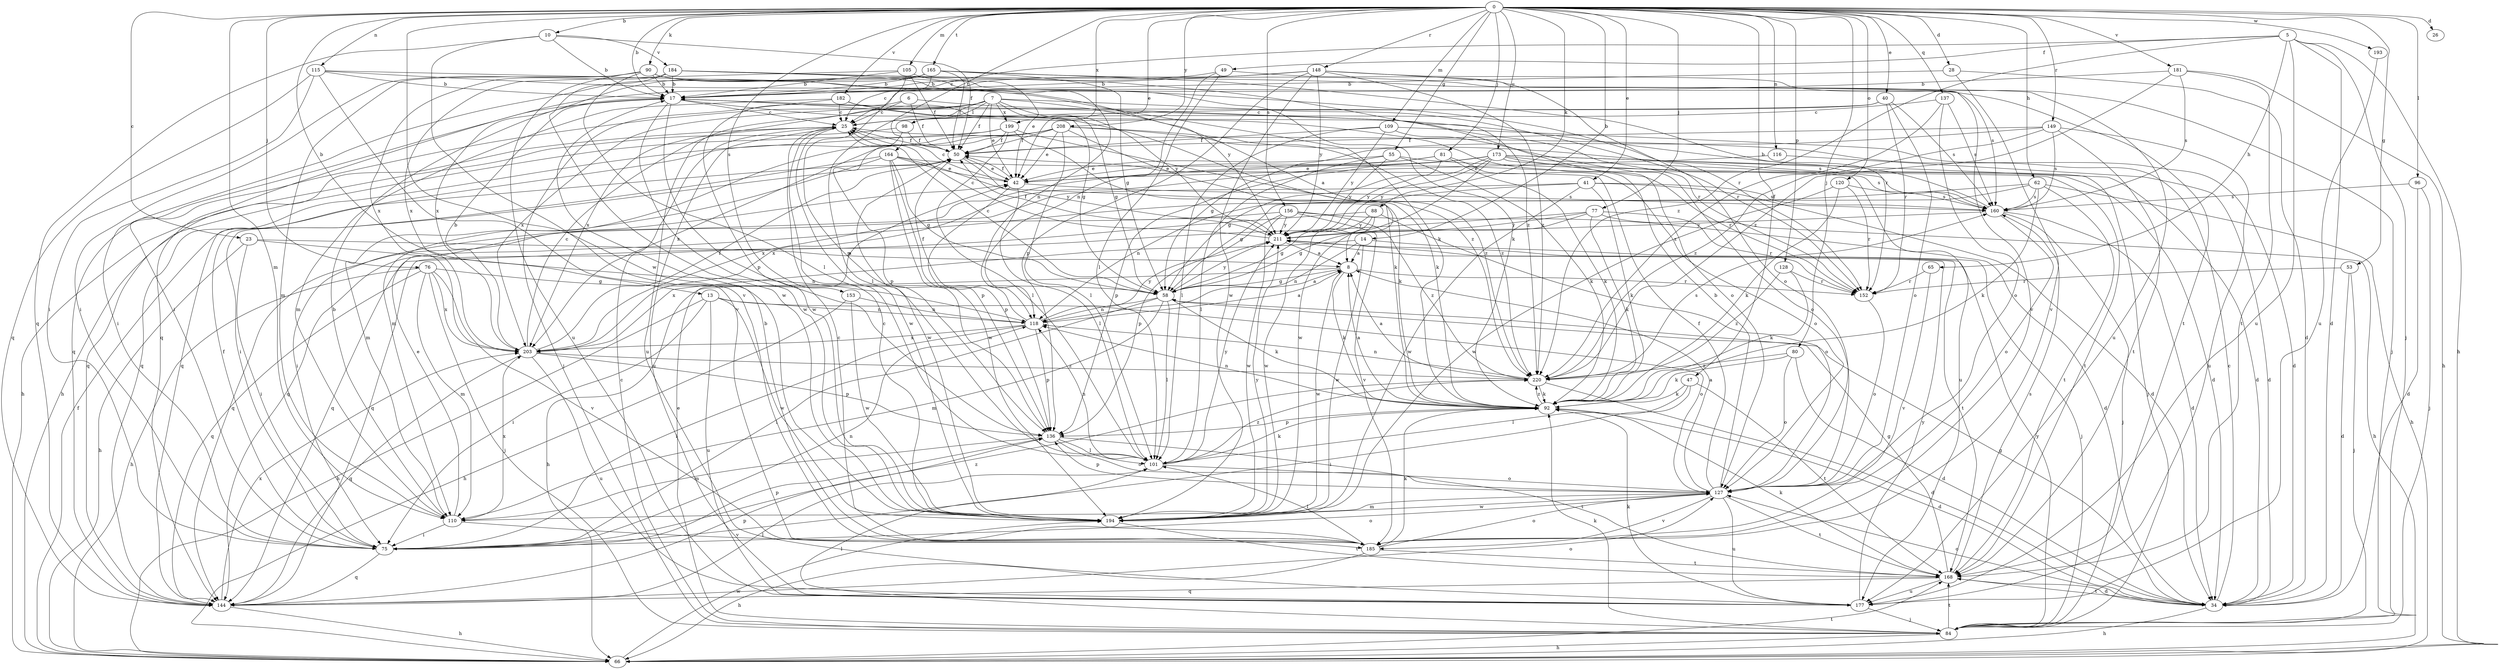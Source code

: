 strict digraph  {
0;
5;
6;
7;
8;
10;
13;
14;
17;
23;
25;
26;
28;
34;
40;
41;
42;
47;
49;
50;
53;
55;
58;
62;
65;
66;
75;
76;
77;
80;
81;
84;
88;
90;
92;
96;
98;
101;
105;
109;
110;
115;
116;
118;
120;
127;
128;
136;
137;
144;
148;
149;
152;
153;
156;
160;
164;
165;
168;
173;
177;
181;
182;
184;
185;
193;
194;
199;
203;
208;
211;
220;
0 -> 10  [label=b];
0 -> 13  [label=b];
0 -> 14  [label=b];
0 -> 17  [label=b];
0 -> 23  [label=c];
0 -> 26  [label=d];
0 -> 28  [label=d];
0 -> 40  [label=e];
0 -> 41  [label=e];
0 -> 42  [label=e];
0 -> 47  [label=f];
0 -> 53  [label=g];
0 -> 55  [label=g];
0 -> 62  [label=h];
0 -> 76  [label=j];
0 -> 77  [label=j];
0 -> 80  [label=j];
0 -> 81  [label=j];
0 -> 88  [label=k];
0 -> 90  [label=k];
0 -> 96  [label=l];
0 -> 105  [label=m];
0 -> 109  [label=m];
0 -> 110  [label=m];
0 -> 115  [label=n];
0 -> 116  [label=n];
0 -> 120  [label=o];
0 -> 128  [label=p];
0 -> 137  [label=q];
0 -> 148  [label=r];
0 -> 149  [label=r];
0 -> 153  [label=s];
0 -> 156  [label=s];
0 -> 164  [label=t];
0 -> 165  [label=t];
0 -> 173  [label=u];
0 -> 181  [label=v];
0 -> 182  [label=v];
0 -> 193  [label=w];
0 -> 194  [label=w];
0 -> 199  [label=x];
0 -> 208  [label=y];
5 -> 25  [label=c];
5 -> 34  [label=d];
5 -> 49  [label=f];
5 -> 65  [label=h];
5 -> 66  [label=h];
5 -> 84  [label=j];
5 -> 177  [label=u];
5 -> 220  [label=z];
6 -> 25  [label=c];
6 -> 50  [label=f];
6 -> 127  [label=o];
6 -> 194  [label=w];
7 -> 8  [label=a];
7 -> 42  [label=e];
7 -> 50  [label=f];
7 -> 58  [label=g];
7 -> 98  [label=l];
7 -> 101  [label=l];
7 -> 144  [label=q];
7 -> 152  [label=r];
7 -> 177  [label=u];
7 -> 199  [label=x];
7 -> 203  [label=x];
7 -> 211  [label=y];
8 -> 58  [label=g];
8 -> 66  [label=h];
8 -> 92  [label=k];
8 -> 152  [label=r];
8 -> 194  [label=w];
10 -> 17  [label=b];
10 -> 50  [label=f];
10 -> 144  [label=q];
10 -> 184  [label=v];
10 -> 185  [label=v];
13 -> 66  [label=h];
13 -> 75  [label=i];
13 -> 118  [label=n];
13 -> 127  [label=o];
13 -> 177  [label=u];
13 -> 194  [label=w];
14 -> 8  [label=a];
14 -> 84  [label=j];
14 -> 118  [label=n];
14 -> 194  [label=w];
14 -> 203  [label=x];
17 -> 25  [label=c];
17 -> 75  [label=i];
17 -> 136  [label=p];
17 -> 194  [label=w];
17 -> 220  [label=z];
23 -> 8  [label=a];
23 -> 66  [label=h];
23 -> 75  [label=i];
23 -> 118  [label=n];
25 -> 50  [label=f];
25 -> 144  [label=q];
25 -> 177  [label=u];
25 -> 194  [label=w];
28 -> 17  [label=b];
28 -> 34  [label=d];
28 -> 185  [label=v];
34 -> 25  [label=c];
34 -> 58  [label=g];
34 -> 66  [label=h];
34 -> 127  [label=o];
34 -> 168  [label=t];
40 -> 25  [label=c];
40 -> 127  [label=o];
40 -> 152  [label=r];
40 -> 160  [label=s];
40 -> 203  [label=x];
41 -> 34  [label=d];
41 -> 75  [label=i];
41 -> 92  [label=k];
41 -> 144  [label=q];
41 -> 160  [label=s];
41 -> 194  [label=w];
42 -> 25  [label=c];
42 -> 50  [label=f];
42 -> 101  [label=l];
42 -> 136  [label=p];
42 -> 160  [label=s];
47 -> 75  [label=i];
47 -> 92  [label=k];
47 -> 101  [label=l];
47 -> 168  [label=t];
49 -> 17  [label=b];
49 -> 101  [label=l];
49 -> 118  [label=n];
49 -> 185  [label=v];
50 -> 42  [label=e];
50 -> 194  [label=w];
50 -> 211  [label=y];
53 -> 34  [label=d];
53 -> 84  [label=j];
53 -> 152  [label=r];
55 -> 34  [label=d];
55 -> 42  [label=e];
55 -> 92  [label=k];
55 -> 101  [label=l];
55 -> 211  [label=y];
58 -> 8  [label=a];
58 -> 25  [label=c];
58 -> 75  [label=i];
58 -> 92  [label=k];
58 -> 101  [label=l];
58 -> 110  [label=m];
58 -> 118  [label=n];
58 -> 211  [label=y];
62 -> 58  [label=g];
62 -> 66  [label=h];
62 -> 92  [label=k];
62 -> 118  [label=n];
62 -> 160  [label=s];
62 -> 168  [label=t];
65 -> 152  [label=r];
65 -> 185  [label=v];
66 -> 50  [label=f];
66 -> 168  [label=t];
66 -> 194  [label=w];
75 -> 50  [label=f];
75 -> 118  [label=n];
75 -> 127  [label=o];
75 -> 136  [label=p];
75 -> 144  [label=q];
75 -> 220  [label=z];
76 -> 58  [label=g];
76 -> 66  [label=h];
76 -> 84  [label=j];
76 -> 110  [label=m];
76 -> 144  [label=q];
76 -> 185  [label=v];
76 -> 203  [label=x];
77 -> 58  [label=g];
77 -> 66  [label=h];
77 -> 92  [label=k];
77 -> 144  [label=q];
77 -> 152  [label=r];
77 -> 211  [label=y];
80 -> 34  [label=d];
80 -> 92  [label=k];
80 -> 127  [label=o];
80 -> 220  [label=z];
81 -> 42  [label=e];
81 -> 92  [label=k];
81 -> 127  [label=o];
81 -> 203  [label=x];
81 -> 211  [label=y];
84 -> 25  [label=c];
84 -> 42  [label=e];
84 -> 66  [label=h];
84 -> 92  [label=k];
84 -> 101  [label=l];
84 -> 168  [label=t];
84 -> 211  [label=y];
88 -> 58  [label=g];
88 -> 127  [label=o];
88 -> 144  [label=q];
88 -> 194  [label=w];
88 -> 211  [label=y];
90 -> 17  [label=b];
90 -> 75  [label=i];
90 -> 101  [label=l];
90 -> 110  [label=m];
90 -> 118  [label=n];
90 -> 168  [label=t];
90 -> 177  [label=u];
90 -> 211  [label=y];
92 -> 8  [label=a];
92 -> 34  [label=d];
92 -> 118  [label=n];
92 -> 136  [label=p];
92 -> 220  [label=z];
96 -> 34  [label=d];
96 -> 84  [label=j];
96 -> 160  [label=s];
98 -> 50  [label=f];
98 -> 66  [label=h];
98 -> 136  [label=p];
101 -> 92  [label=k];
101 -> 118  [label=n];
101 -> 127  [label=o];
101 -> 211  [label=y];
101 -> 220  [label=z];
105 -> 17  [label=b];
105 -> 42  [label=e];
105 -> 50  [label=f];
105 -> 136  [label=p];
105 -> 203  [label=x];
109 -> 34  [label=d];
109 -> 50  [label=f];
109 -> 101  [label=l];
109 -> 127  [label=o];
109 -> 211  [label=y];
110 -> 17  [label=b];
110 -> 42  [label=e];
110 -> 75  [label=i];
110 -> 185  [label=v];
110 -> 203  [label=x];
115 -> 17  [label=b];
115 -> 75  [label=i];
115 -> 92  [label=k];
115 -> 144  [label=q];
115 -> 152  [label=r];
115 -> 185  [label=v];
116 -> 34  [label=d];
116 -> 42  [label=e];
118 -> 8  [label=a];
118 -> 50  [label=f];
118 -> 75  [label=i];
118 -> 136  [label=p];
118 -> 203  [label=x];
118 -> 211  [label=y];
120 -> 92  [label=k];
120 -> 152  [label=r];
120 -> 160  [label=s];
120 -> 194  [label=w];
127 -> 8  [label=a];
127 -> 17  [label=b];
127 -> 50  [label=f];
127 -> 110  [label=m];
127 -> 136  [label=p];
127 -> 168  [label=t];
127 -> 177  [label=u];
127 -> 185  [label=v];
127 -> 194  [label=w];
128 -> 92  [label=k];
128 -> 152  [label=r];
128 -> 220  [label=z];
136 -> 101  [label=l];
136 -> 110  [label=m];
136 -> 127  [label=o];
136 -> 168  [label=t];
137 -> 25  [label=c];
137 -> 127  [label=o];
137 -> 160  [label=s];
137 -> 220  [label=z];
144 -> 66  [label=h];
144 -> 101  [label=l];
144 -> 127  [label=o];
144 -> 136  [label=p];
144 -> 203  [label=x];
148 -> 17  [label=b];
148 -> 84  [label=j];
148 -> 127  [label=o];
148 -> 136  [label=p];
148 -> 144  [label=q];
148 -> 194  [label=w];
148 -> 211  [label=y];
148 -> 220  [label=z];
149 -> 50  [label=f];
149 -> 58  [label=g];
149 -> 160  [label=s];
149 -> 168  [label=t];
149 -> 177  [label=u];
149 -> 220  [label=z];
152 -> 127  [label=o];
153 -> 66  [label=h];
153 -> 118  [label=n];
153 -> 194  [label=w];
156 -> 34  [label=d];
156 -> 136  [label=p];
156 -> 144  [label=q];
156 -> 185  [label=v];
156 -> 194  [label=w];
156 -> 211  [label=y];
156 -> 220  [label=z];
160 -> 17  [label=b];
160 -> 34  [label=d];
160 -> 84  [label=j];
160 -> 127  [label=o];
160 -> 211  [label=y];
164 -> 42  [label=e];
164 -> 58  [label=g];
164 -> 75  [label=i];
164 -> 92  [label=k];
164 -> 110  [label=m];
164 -> 136  [label=p];
164 -> 168  [label=t];
164 -> 194  [label=w];
165 -> 17  [label=b];
165 -> 25  [label=c];
165 -> 50  [label=f];
165 -> 58  [label=g];
165 -> 75  [label=i];
165 -> 152  [label=r];
165 -> 177  [label=u];
165 -> 203  [label=x];
168 -> 34  [label=d];
168 -> 58  [label=g];
168 -> 92  [label=k];
168 -> 144  [label=q];
168 -> 160  [label=s];
168 -> 177  [label=u];
173 -> 34  [label=d];
173 -> 42  [label=e];
173 -> 58  [label=g];
173 -> 84  [label=j];
173 -> 136  [label=p];
173 -> 152  [label=r];
173 -> 160  [label=s];
173 -> 177  [label=u];
173 -> 194  [label=w];
173 -> 203  [label=x];
173 -> 211  [label=y];
177 -> 84  [label=j];
177 -> 92  [label=k];
177 -> 211  [label=y];
181 -> 17  [label=b];
181 -> 66  [label=h];
181 -> 160  [label=s];
181 -> 168  [label=t];
181 -> 220  [label=z];
182 -> 25  [label=c];
182 -> 58  [label=g];
182 -> 84  [label=j];
182 -> 110  [label=m];
182 -> 152  [label=r];
184 -> 17  [label=b];
184 -> 92  [label=k];
184 -> 160  [label=s];
184 -> 194  [label=w];
184 -> 203  [label=x];
184 -> 220  [label=z];
185 -> 17  [label=b];
185 -> 25  [label=c];
185 -> 66  [label=h];
185 -> 92  [label=k];
185 -> 101  [label=l];
185 -> 127  [label=o];
185 -> 168  [label=t];
193 -> 177  [label=u];
194 -> 25  [label=c];
194 -> 168  [label=t];
194 -> 211  [label=y];
199 -> 50  [label=f];
199 -> 66  [label=h];
199 -> 92  [label=k];
199 -> 101  [label=l];
199 -> 144  [label=q];
199 -> 220  [label=z];
203 -> 17  [label=b];
203 -> 25  [label=c];
203 -> 50  [label=f];
203 -> 136  [label=p];
203 -> 144  [label=q];
203 -> 177  [label=u];
203 -> 220  [label=z];
208 -> 42  [label=e];
208 -> 50  [label=f];
208 -> 92  [label=k];
208 -> 101  [label=l];
208 -> 110  [label=m];
208 -> 144  [label=q];
208 -> 160  [label=s];
208 -> 203  [label=x];
208 -> 220  [label=z];
211 -> 8  [label=a];
211 -> 25  [label=c];
211 -> 50  [label=f];
211 -> 168  [label=t];
220 -> 8  [label=a];
220 -> 34  [label=d];
220 -> 92  [label=k];
220 -> 118  [label=n];
220 -> 160  [label=s];
}
